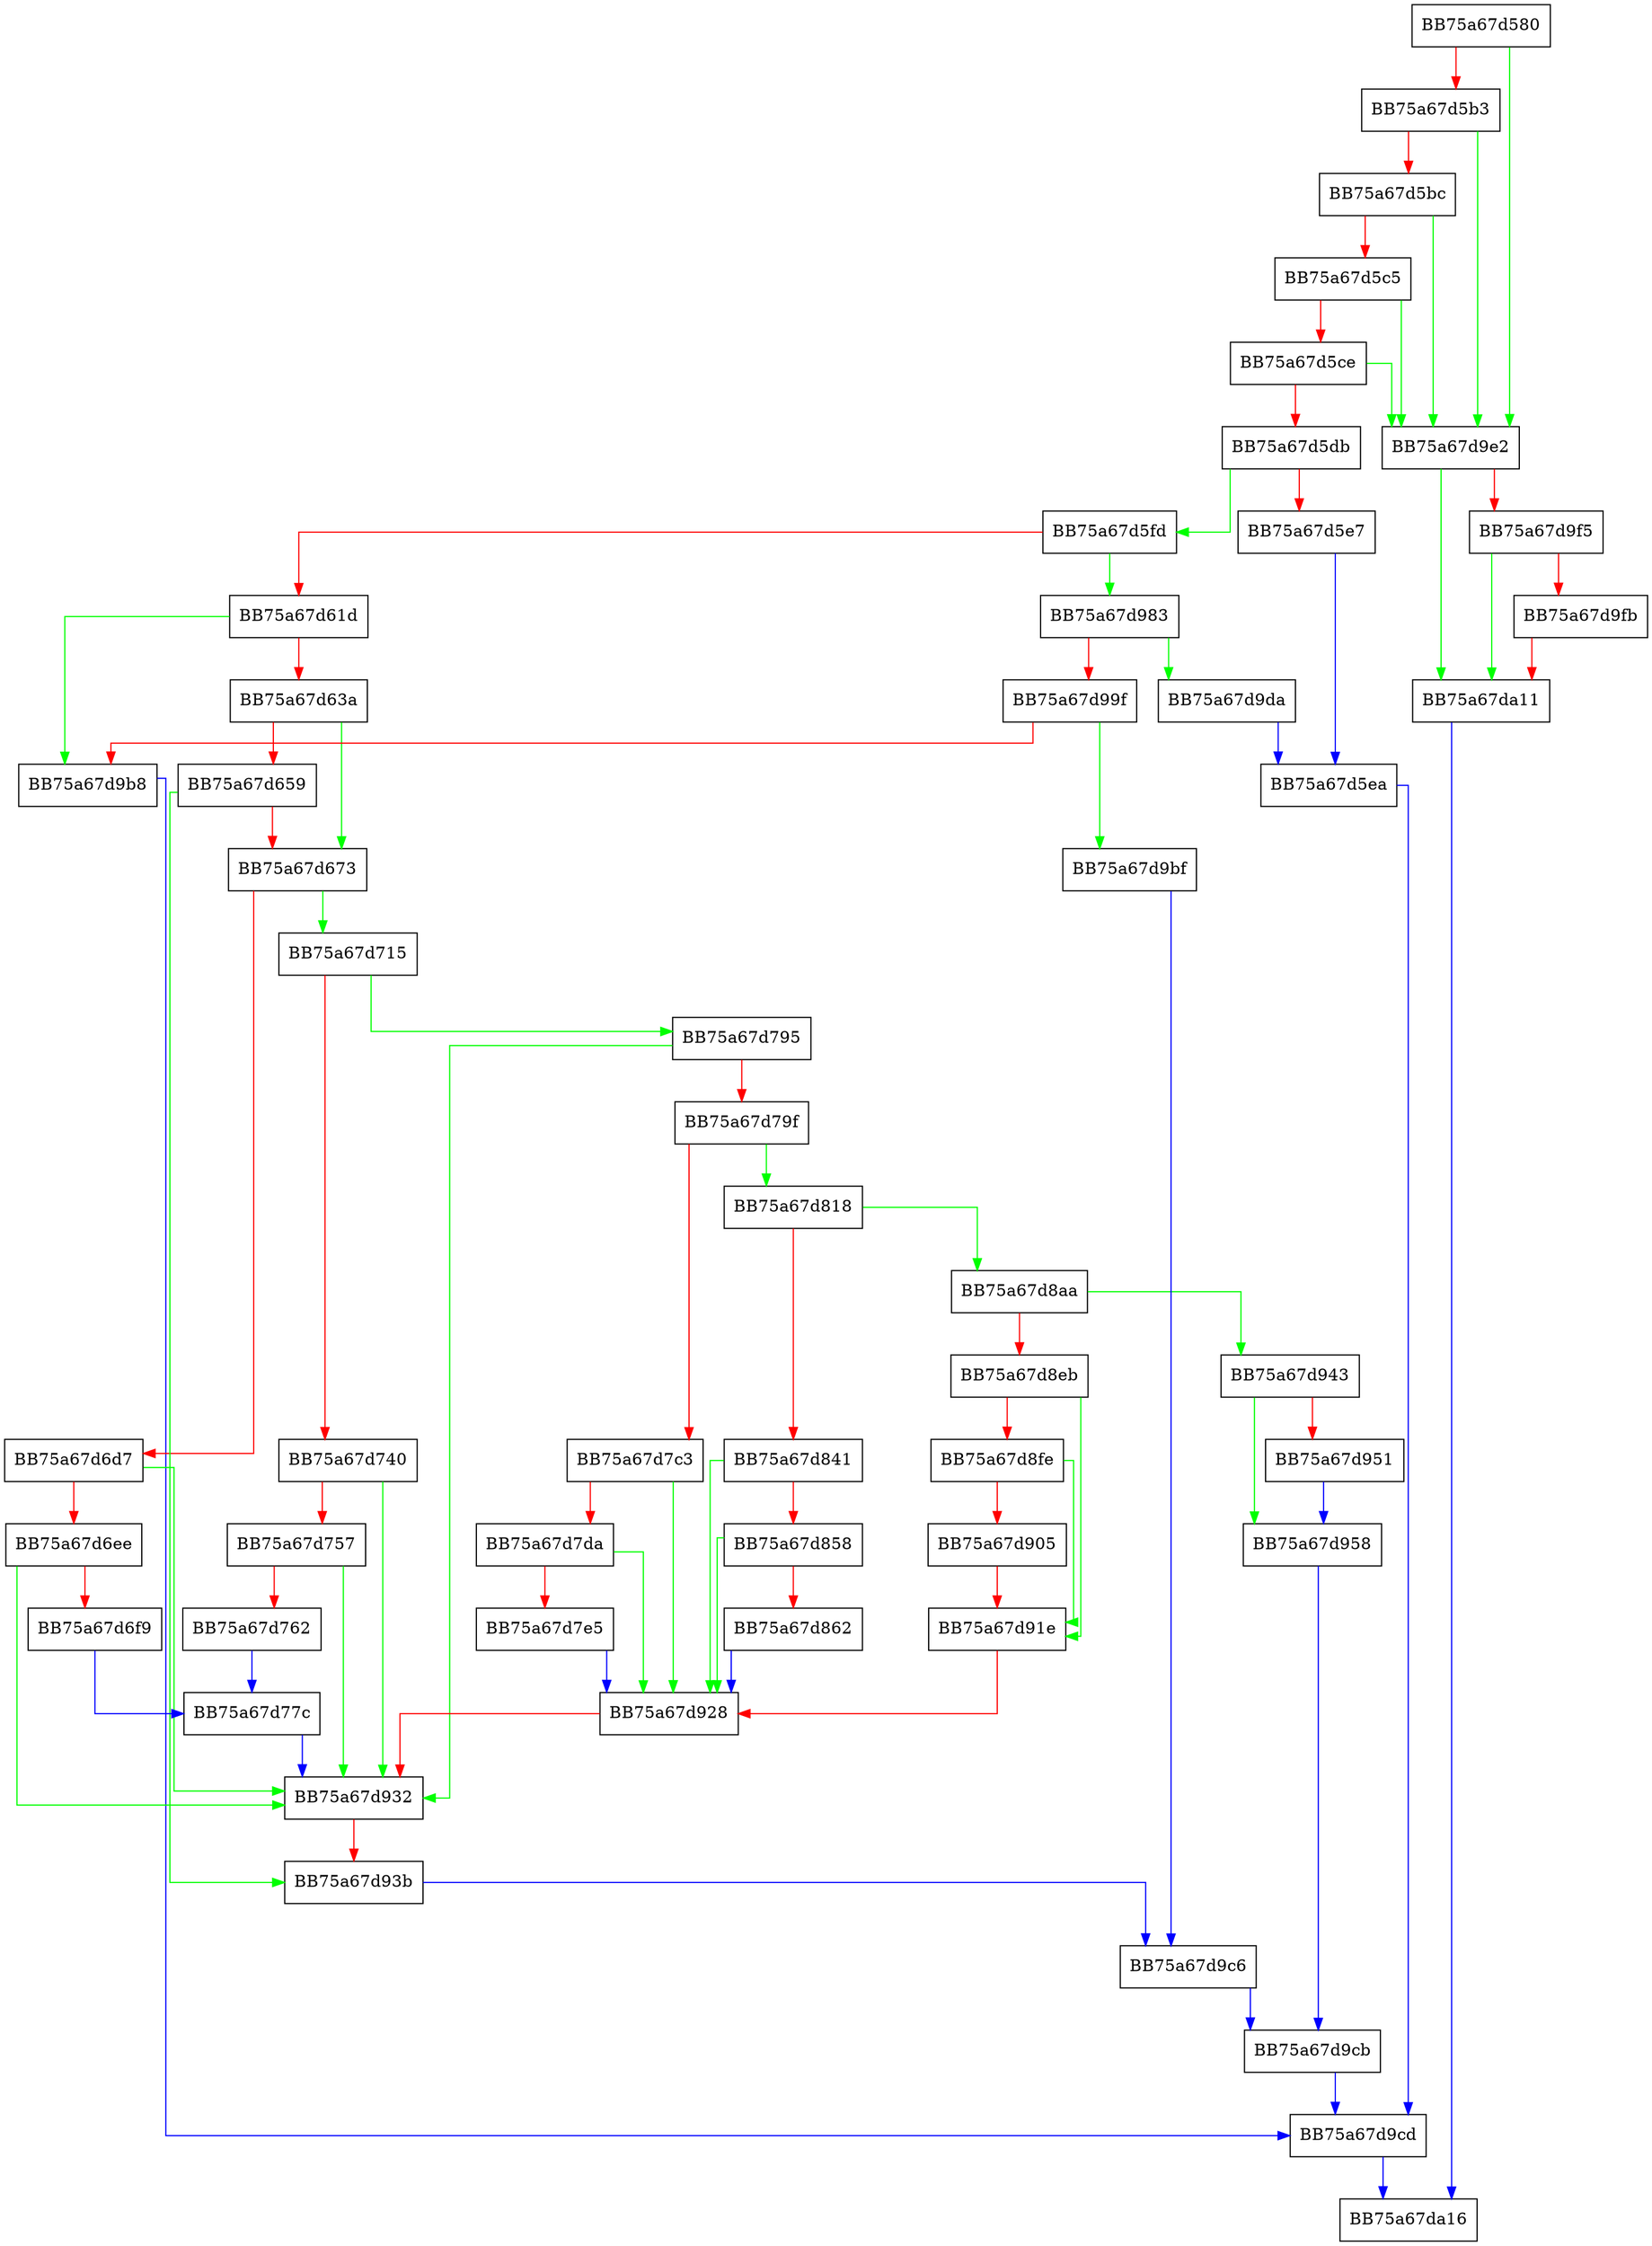 digraph CallistoGetVirtualizedKey {
  node [shape="box"];
  graph [splines=ortho];
  BB75a67d580 -> BB75a67d9e2 [color="green"];
  BB75a67d580 -> BB75a67d5b3 [color="red"];
  BB75a67d5b3 -> BB75a67d9e2 [color="green"];
  BB75a67d5b3 -> BB75a67d5bc [color="red"];
  BB75a67d5bc -> BB75a67d9e2 [color="green"];
  BB75a67d5bc -> BB75a67d5c5 [color="red"];
  BB75a67d5c5 -> BB75a67d9e2 [color="green"];
  BB75a67d5c5 -> BB75a67d5ce [color="red"];
  BB75a67d5ce -> BB75a67d9e2 [color="green"];
  BB75a67d5ce -> BB75a67d5db [color="red"];
  BB75a67d5db -> BB75a67d5fd [color="green"];
  BB75a67d5db -> BB75a67d5e7 [color="red"];
  BB75a67d5e7 -> BB75a67d5ea [color="blue"];
  BB75a67d5ea -> BB75a67d9cd [color="blue"];
  BB75a67d5fd -> BB75a67d983 [color="green"];
  BB75a67d5fd -> BB75a67d61d [color="red"];
  BB75a67d61d -> BB75a67d9b8 [color="green"];
  BB75a67d61d -> BB75a67d63a [color="red"];
  BB75a67d63a -> BB75a67d673 [color="green"];
  BB75a67d63a -> BB75a67d659 [color="red"];
  BB75a67d659 -> BB75a67d93b [color="green"];
  BB75a67d659 -> BB75a67d673 [color="red"];
  BB75a67d673 -> BB75a67d715 [color="green"];
  BB75a67d673 -> BB75a67d6d7 [color="red"];
  BB75a67d6d7 -> BB75a67d932 [color="green"];
  BB75a67d6d7 -> BB75a67d6ee [color="red"];
  BB75a67d6ee -> BB75a67d932 [color="green"];
  BB75a67d6ee -> BB75a67d6f9 [color="red"];
  BB75a67d6f9 -> BB75a67d77c [color="blue"];
  BB75a67d715 -> BB75a67d795 [color="green"];
  BB75a67d715 -> BB75a67d740 [color="red"];
  BB75a67d740 -> BB75a67d932 [color="green"];
  BB75a67d740 -> BB75a67d757 [color="red"];
  BB75a67d757 -> BB75a67d932 [color="green"];
  BB75a67d757 -> BB75a67d762 [color="red"];
  BB75a67d762 -> BB75a67d77c [color="blue"];
  BB75a67d77c -> BB75a67d932 [color="blue"];
  BB75a67d795 -> BB75a67d932 [color="green"];
  BB75a67d795 -> BB75a67d79f [color="red"];
  BB75a67d79f -> BB75a67d818 [color="green"];
  BB75a67d79f -> BB75a67d7c3 [color="red"];
  BB75a67d7c3 -> BB75a67d928 [color="green"];
  BB75a67d7c3 -> BB75a67d7da [color="red"];
  BB75a67d7da -> BB75a67d928 [color="green"];
  BB75a67d7da -> BB75a67d7e5 [color="red"];
  BB75a67d7e5 -> BB75a67d928 [color="blue"];
  BB75a67d818 -> BB75a67d8aa [color="green"];
  BB75a67d818 -> BB75a67d841 [color="red"];
  BB75a67d841 -> BB75a67d928 [color="green"];
  BB75a67d841 -> BB75a67d858 [color="red"];
  BB75a67d858 -> BB75a67d928 [color="green"];
  BB75a67d858 -> BB75a67d862 [color="red"];
  BB75a67d862 -> BB75a67d928 [color="blue"];
  BB75a67d8aa -> BB75a67d943 [color="green"];
  BB75a67d8aa -> BB75a67d8eb [color="red"];
  BB75a67d8eb -> BB75a67d91e [color="green"];
  BB75a67d8eb -> BB75a67d8fe [color="red"];
  BB75a67d8fe -> BB75a67d91e [color="green"];
  BB75a67d8fe -> BB75a67d905 [color="red"];
  BB75a67d905 -> BB75a67d91e [color="red"];
  BB75a67d91e -> BB75a67d928 [color="red"];
  BB75a67d928 -> BB75a67d932 [color="red"];
  BB75a67d932 -> BB75a67d93b [color="red"];
  BB75a67d93b -> BB75a67d9c6 [color="blue"];
  BB75a67d943 -> BB75a67d958 [color="green"];
  BB75a67d943 -> BB75a67d951 [color="red"];
  BB75a67d951 -> BB75a67d958 [color="blue"];
  BB75a67d958 -> BB75a67d9cb [color="blue"];
  BB75a67d983 -> BB75a67d9da [color="green"];
  BB75a67d983 -> BB75a67d99f [color="red"];
  BB75a67d99f -> BB75a67d9bf [color="green"];
  BB75a67d99f -> BB75a67d9b8 [color="red"];
  BB75a67d9b8 -> BB75a67d9cd [color="blue"];
  BB75a67d9bf -> BB75a67d9c6 [color="blue"];
  BB75a67d9c6 -> BB75a67d9cb [color="blue"];
  BB75a67d9cb -> BB75a67d9cd [color="blue"];
  BB75a67d9cd -> BB75a67da16 [color="blue"];
  BB75a67d9da -> BB75a67d5ea [color="blue"];
  BB75a67d9e2 -> BB75a67da11 [color="green"];
  BB75a67d9e2 -> BB75a67d9f5 [color="red"];
  BB75a67d9f5 -> BB75a67da11 [color="green"];
  BB75a67d9f5 -> BB75a67d9fb [color="red"];
  BB75a67d9fb -> BB75a67da11 [color="red"];
  BB75a67da11 -> BB75a67da16 [color="blue"];
}